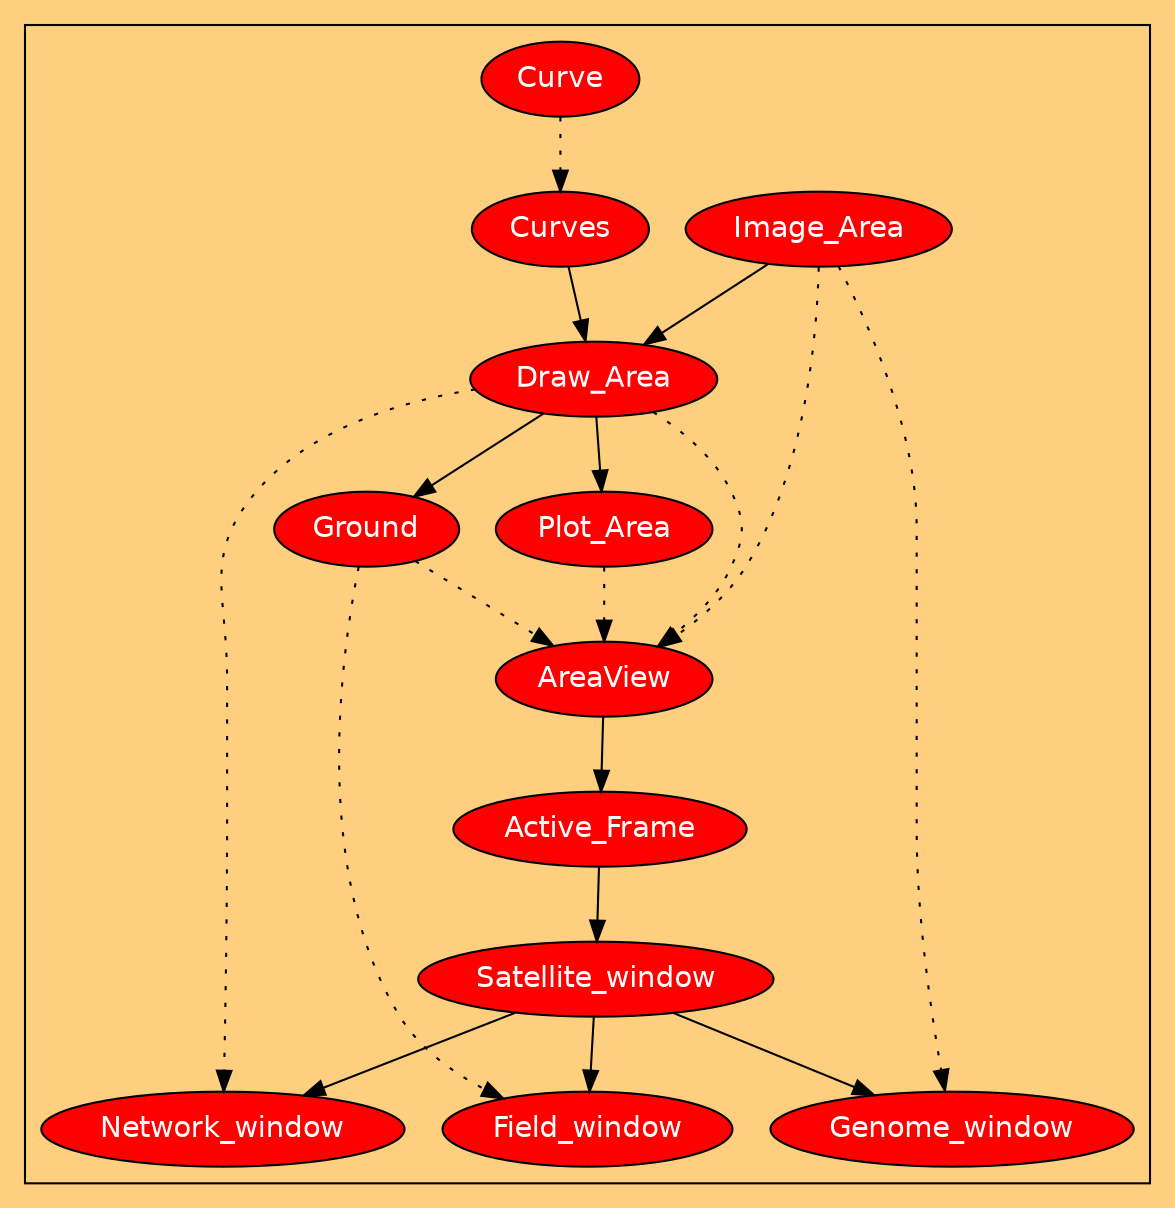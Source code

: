 digraph Evolife {
bgcolor="#FFCF80";
compound=true
node  [shape=ellipse,style=filled,fillcolor="Red",fontname=Helvetica,fontcolor=White]; 
subgraph clusterGraphics { 
	Image_Area -> Draw_Area -> Plot_Area; 
	Draw_Area -> Ground;
	AreaView -> Active_Frame -> Satellite_window -> Genome_window;
	Image_Area -> AreaView [style=dotted];
	Draw_Area -> AreaView [style=dotted];
	Plot_Area -> AreaView [style=dotted];
	Ground -> AreaView [style=dotted];
	Satellite_window -> Network_window;
	Satellite_window -> Field_window;
	Image_Area -> Genome_window [style=dotted];
	Draw_Area -> Network_window [style=dotted];
	Ground -> Field_window [style=dotted];
	Curves -> Draw_Area;
	Curve -> Curves [style=dotted];
	}
/*Evolife_Observer -> Image_Area [ltail=clusterObserver, lhead=clusterGraphics, color="#FFCF80"];*/
}
